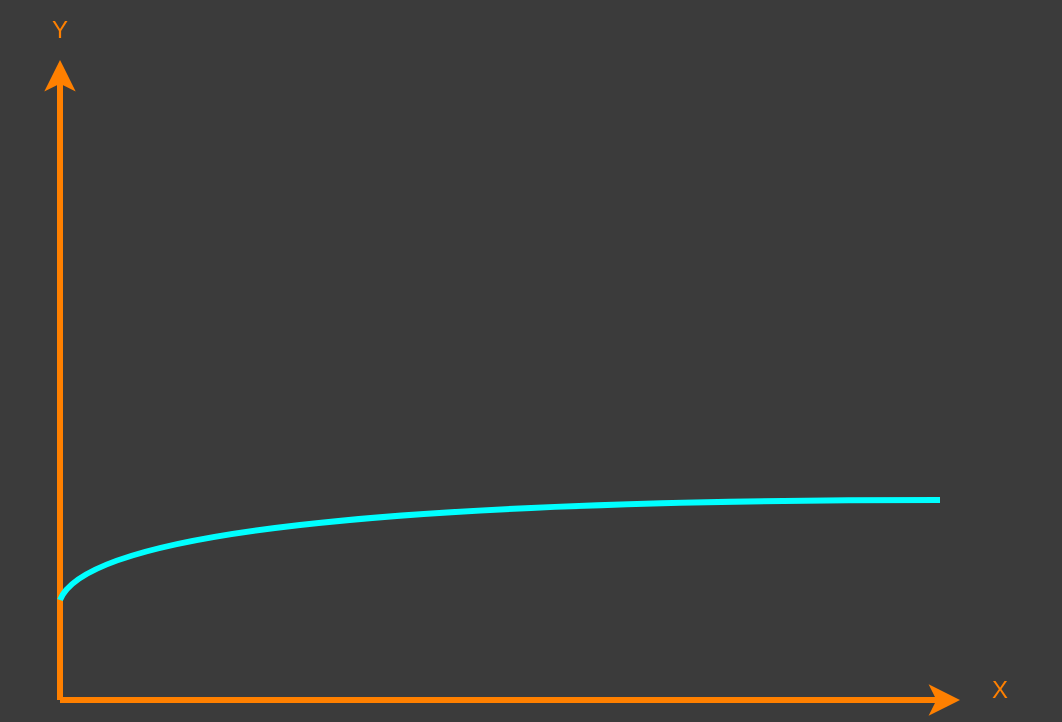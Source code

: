 <mxfile version="16.1.2" type="device"><diagram id="qK_QD-4e_cZaYu7ylUtK" name="Page-1"><mxGraphModel dx="1102" dy="985" grid="1" gridSize="10" guides="1" tooltips="1" connect="1" arrows="1" fold="1" page="1" pageScale="1" pageWidth="1169" pageHeight="827" background="#3B3B3B" math="0" shadow="0"><root><mxCell id="0"/><mxCell id="1" parent="0"/><mxCell id="Xy5ByTCViIwms5WVIPwc-1" value="" style="endArrow=classic;html=1;rounded=0;strokeWidth=3;strokeColor=#FF8000;" edge="1" parent="1"><mxGeometry width="50" height="50" relative="1" as="geometry"><mxPoint x="240" y="560" as="sourcePoint"/><mxPoint x="240" y="240" as="targetPoint"/></mxGeometry></mxCell><mxCell id="Xy5ByTCViIwms5WVIPwc-2" value="" style="endArrow=classic;html=1;rounded=0;strokeColor=#FF8000;strokeWidth=3;" edge="1" parent="1"><mxGeometry width="50" height="50" relative="1" as="geometry"><mxPoint x="240" y="560" as="sourcePoint"/><mxPoint x="690" y="560" as="targetPoint"/></mxGeometry></mxCell><mxCell id="Xy5ByTCViIwms5WVIPwc-3" value="" style="curved=1;endArrow=none;html=1;rounded=0;strokeColor=#00FFFF;strokeWidth=3;endFill=0;" edge="1" parent="1"><mxGeometry width="50" height="50" relative="1" as="geometry"><mxPoint x="240" y="510" as="sourcePoint"/><mxPoint x="680" y="460" as="targetPoint"/><Array as="points"><mxPoint x="260" y="460"/></Array></mxGeometry></mxCell><mxCell id="Xy5ByTCViIwms5WVIPwc-4" value="Y" style="text;html=1;strokeColor=none;fillColor=none;align=center;verticalAlign=middle;whiteSpace=wrap;rounded=0;fontColor=#FF8000;" vertex="1" parent="1"><mxGeometry x="210" y="210" width="60" height="30" as="geometry"/></mxCell><mxCell id="Xy5ByTCViIwms5WVIPwc-5" value="X" style="text;html=1;strokeColor=none;fillColor=none;align=center;verticalAlign=middle;whiteSpace=wrap;rounded=0;fontColor=#FF8000;" vertex="1" parent="1"><mxGeometry x="680" y="540" width="60" height="30" as="geometry"/></mxCell></root></mxGraphModel></diagram></mxfile>